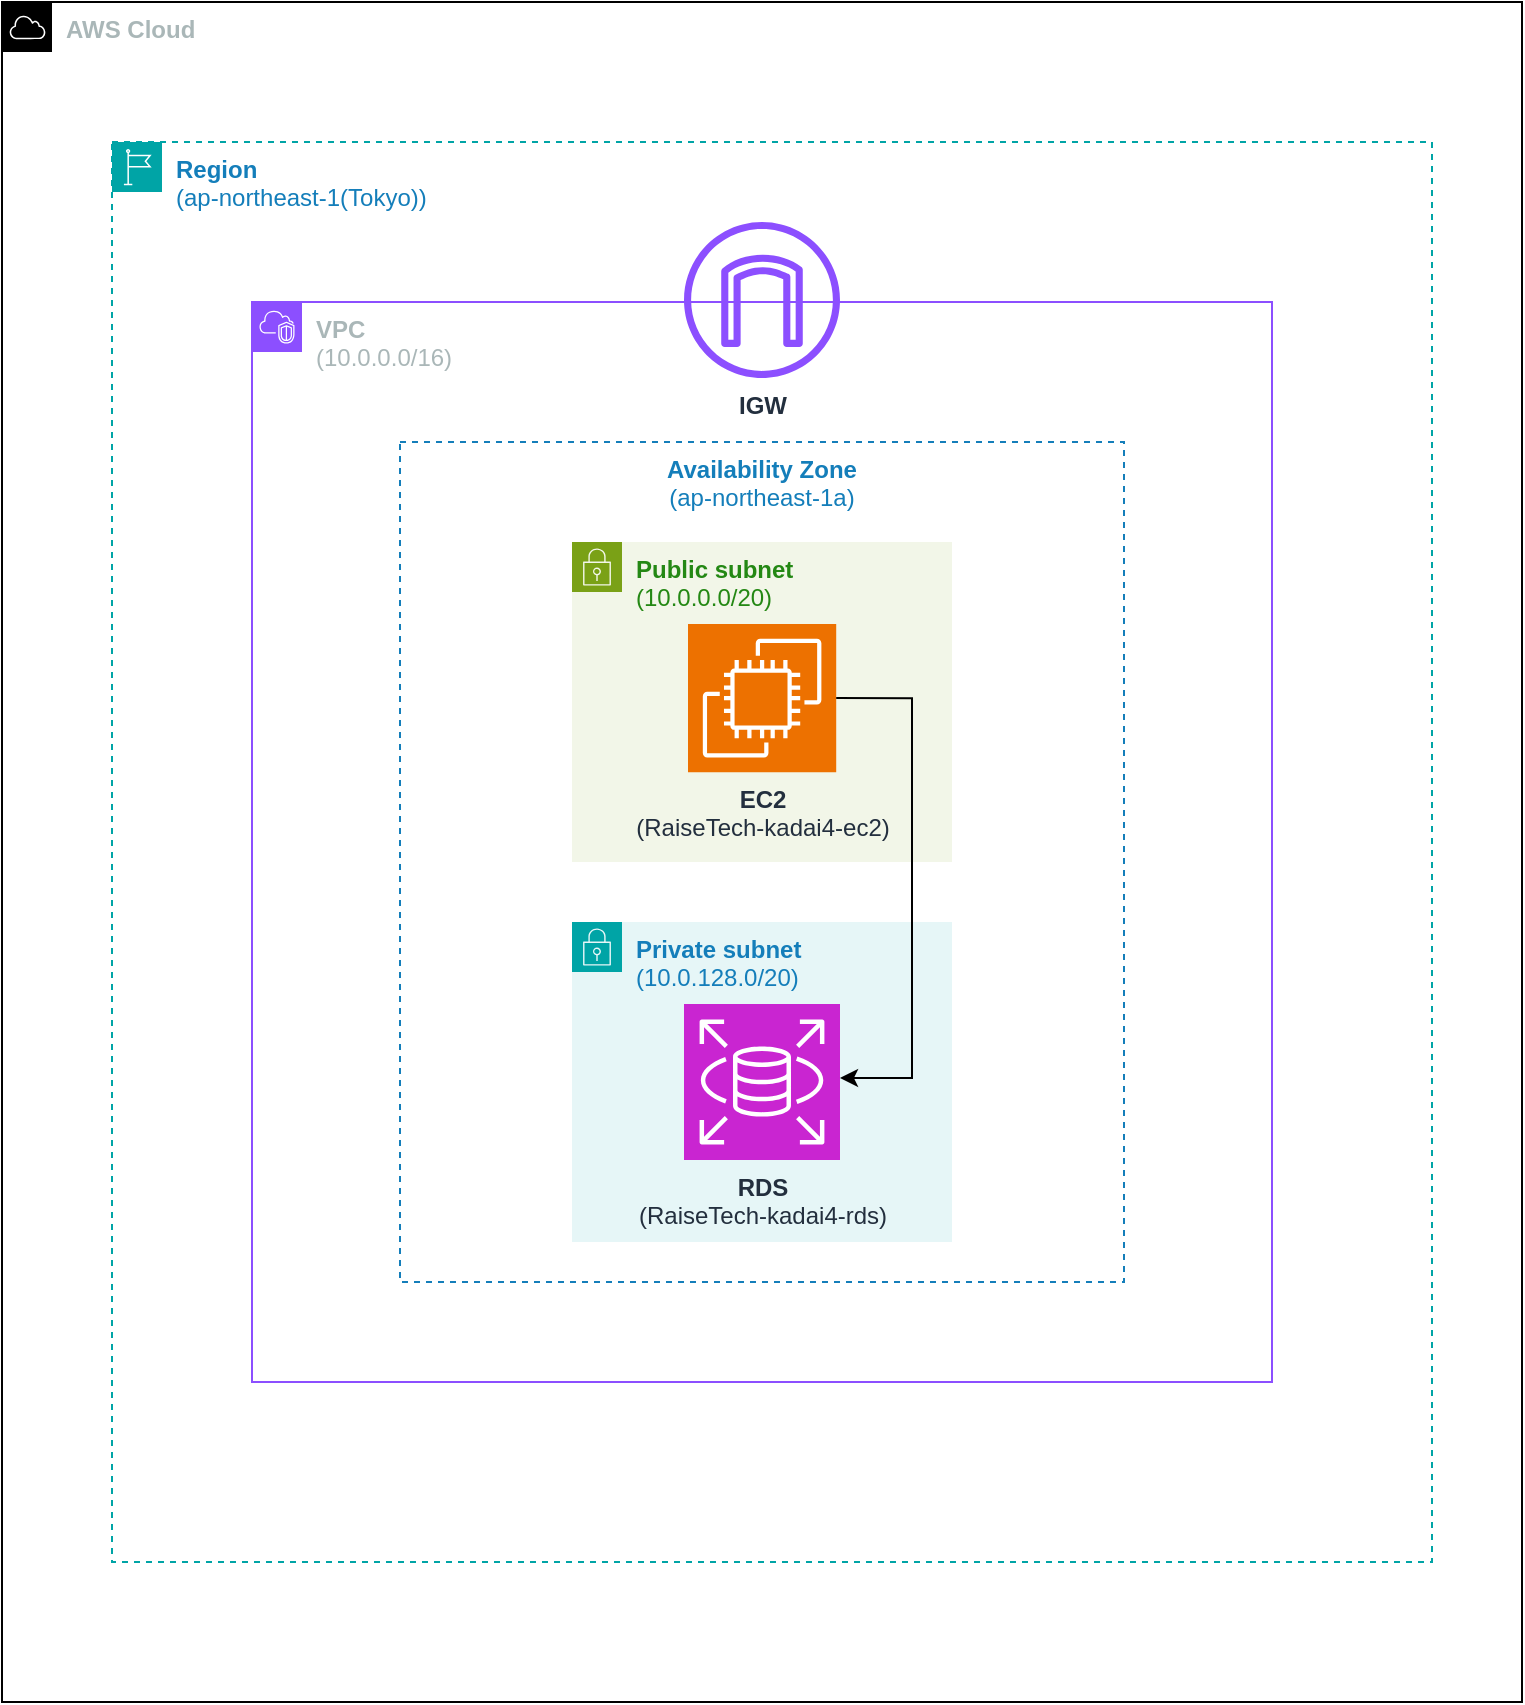 <mxfile version="24.4.8" type="device">
  <diagram name="ページ1" id="aVvMI3Au1bcrZc1WGVLj">
    <mxGraphModel dx="1134" dy="853" grid="1" gridSize="10" guides="1" tooltips="1" connect="1" arrows="1" fold="1" page="1" pageScale="1" pageWidth="1169" pageHeight="1654" math="0" shadow="0">
      <root>
        <mxCell id="0" />
        <mxCell id="1" parent="0" />
        <mxCell id="JP5ZXMJ7knnwvwXOP-VK-32" value="&lt;b&gt;AWS Cloud&lt;/b&gt;" style="sketch=0;outlineConnect=0;gradientColor=none;html=1;whiteSpace=wrap;fontSize=12;fontStyle=0;shape=mxgraph.aws4.group;grIcon=mxgraph.aws4.group_aws_cloud;strokeColor=#000000;fillColor=none;verticalAlign=top;align=left;spacingLeft=30;fontColor=#AAB7B8;dashed=0;container=0;" parent="1" vertex="1">
          <mxGeometry x="205" y="350" width="760" height="850" as="geometry" />
        </mxCell>
        <mxCell id="JP5ZXMJ7knnwvwXOP-VK-31" value="&lt;b&gt;IGW&lt;/b&gt;" style="sketch=0;outlineConnect=0;fontColor=#232F3E;gradientColor=none;fillColor=#8C4FFF;strokeColor=none;dashed=0;verticalLabelPosition=bottom;verticalAlign=top;align=center;html=1;fontSize=12;fontStyle=0;aspect=fixed;pointerEvents=1;shape=mxgraph.aws4.internet_gateway;container=0;" parent="1" vertex="1">
          <mxGeometry x="546" y="460" width="78" height="78" as="geometry" />
        </mxCell>
        <mxCell id="JP5ZXMJ7knnwvwXOP-VK-1" value="&lt;b&gt;Availability Zone&lt;/b&gt;&lt;div&gt;(ap-northeast-1a)&lt;/div&gt;" style="fillColor=none;strokeColor=#147EBA;dashed=1;verticalAlign=top;fontStyle=0;fontColor=#147EBA;whiteSpace=wrap;html=1;container=0;" parent="1" vertex="1">
          <mxGeometry x="404" y="570" width="362" height="420" as="geometry" />
        </mxCell>
        <mxCell id="JP5ZXMJ7knnwvwXOP-VK-21" style="edgeStyle=orthogonalEdgeStyle;rounded=0;orthogonalLoop=1;jettySize=auto;html=1;exitX=0.5;exitY=1;exitDx=0;exitDy=0;" parent="1" source="JP5ZXMJ7knnwvwXOP-VK-1" target="JP5ZXMJ7knnwvwXOP-VK-1" edge="1">
          <mxGeometry relative="1" as="geometry" />
        </mxCell>
        <mxCell id="JP5ZXMJ7knnwvwXOP-VK-3" value="&lt;b&gt;Public subnet&lt;/b&gt;&lt;div&gt;(10.0.0.0/20)&lt;br&gt;&lt;/div&gt;" style="points=[[0,0],[0.25,0],[0.5,0],[0.75,0],[1,0],[1,0.25],[1,0.5],[1,0.75],[1,1],[0.75,1],[0.5,1],[0.25,1],[0,1],[0,0.75],[0,0.5],[0,0.25]];outlineConnect=0;gradientColor=none;html=1;whiteSpace=wrap;fontSize=12;fontStyle=0;container=0;pointerEvents=0;collapsible=0;recursiveResize=0;shape=mxgraph.aws4.group;grIcon=mxgraph.aws4.group_security_group;grStroke=0;strokeColor=#7AA116;fillColor=#F2F6E8;verticalAlign=top;align=left;spacingLeft=30;fontColor=#248814;dashed=0;" parent="1" vertex="1">
          <mxGeometry x="490" y="620" width="190" height="160" as="geometry" />
        </mxCell>
        <mxCell id="JP5ZXMJ7knnwvwXOP-VK-6" value="&lt;b&gt;EC2&lt;/b&gt;&lt;br&gt;(RaiseTech-kadai4-ec2)" style="sketch=0;points=[[0,0,0],[0.25,0,0],[0.5,0,0],[0.75,0,0],[1,0,0],[0,1,0],[0.25,1,0],[0.5,1,0],[0.75,1,0],[1,1,0],[0,0.25,0],[0,0.5,0],[0,0.75,0],[1,0.25,0],[1,0.5,0],[1,0.75,0]];outlineConnect=0;fontColor=#232F3E;fillColor=#ED7100;strokeColor=#ffffff;dashed=0;verticalLabelPosition=bottom;verticalAlign=top;align=center;html=1;fontSize=12;fontStyle=0;aspect=fixed;shape=mxgraph.aws4.resourceIcon;resIcon=mxgraph.aws4.ec2;container=0;" parent="1" vertex="1">
          <mxGeometry x="548" y="661" width="74.1" height="74.1" as="geometry" />
        </mxCell>
        <mxCell id="JP5ZXMJ7knnwvwXOP-VK-5" value="&lt;b&gt;Private subnet&lt;/b&gt;&lt;div&gt;(&lt;span style=&quot;background-color: initial;&quot;&gt;10.0.128.0/20&lt;/span&gt;&lt;span style=&quot;background-color: initial;&quot;&gt;)&lt;/span&gt;&lt;/div&gt;" style="points=[[0,0],[0.25,0],[0.5,0],[0.75,0],[1,0],[1,0.25],[1,0.5],[1,0.75],[1,1],[0.75,1],[0.5,1],[0.25,1],[0,1],[0,0.75],[0,0.5],[0,0.25]];outlineConnect=0;gradientColor=none;html=1;whiteSpace=wrap;fontSize=12;fontStyle=0;container=0;pointerEvents=0;collapsible=0;recursiveResize=0;shape=mxgraph.aws4.group;grIcon=mxgraph.aws4.group_security_group;grStroke=0;strokeColor=#00A4A6;fillColor=#E6F6F7;verticalAlign=top;align=left;spacingLeft=30;fontColor=#147EBA;dashed=0;" parent="1" vertex="1">
          <mxGeometry x="490" y="810" width="190" height="160" as="geometry" />
        </mxCell>
        <mxCell id="JP5ZXMJ7knnwvwXOP-VK-26" style="edgeStyle=orthogonalEdgeStyle;rounded=0;orthogonalLoop=1;jettySize=auto;html=1;exitX=1;exitY=0.5;exitDx=0;exitDy=0;exitPerimeter=0;" parent="1" source="JP5ZXMJ7knnwvwXOP-VK-6" target="Tjaz7qaAyafSNyBdZk1K-1" edge="1">
          <mxGeometry relative="1" as="geometry">
            <Array as="points">
              <mxPoint x="660" y="698" />
              <mxPoint x="660" y="888" />
            </Array>
            <mxPoint x="622.05" y="888.05" as="targetPoint" />
          </mxGeometry>
        </mxCell>
        <mxCell id="qAfsX7npWEshNcg0VD70-1" value="&lt;b&gt;Region&lt;/b&gt;&lt;br&gt;(ap-northeast-1(Tokyo))" style="points=[[0,0],[0.25,0],[0.5,0],[0.75,0],[1,0],[1,0.25],[1,0.5],[1,0.75],[1,1],[0.75,1],[0.5,1],[0.25,1],[0,1],[0,0.75],[0,0.5],[0,0.25]];outlineConnect=0;gradientColor=none;html=1;whiteSpace=wrap;fontSize=12;fontStyle=0;container=1;pointerEvents=0;collapsible=0;recursiveResize=0;shape=mxgraph.aws4.group;grIcon=mxgraph.aws4.group_region;strokeColor=#00A4A6;fillColor=none;verticalAlign=top;align=left;spacingLeft=30;fontColor=#147EBA;dashed=1;" parent="1" vertex="1">
          <mxGeometry x="260" y="420" width="660" height="710" as="geometry" />
        </mxCell>
        <mxCell id="Tjaz7qaAyafSNyBdZk1K-2" value="&lt;b&gt;VPC&lt;/b&gt;&lt;br&gt;(10.0.0.0/16)" style="points=[[0,0],[0.25,0],[0.5,0],[0.75,0],[1,0],[1,0.25],[1,0.5],[1,0.75],[1,1],[0.75,1],[0.5,1],[0.25,1],[0,1],[0,0.75],[0,0.5],[0,0.25]];outlineConnect=0;gradientColor=none;html=1;whiteSpace=wrap;fontSize=12;fontStyle=0;container=1;pointerEvents=0;collapsible=0;recursiveResize=0;shape=mxgraph.aws4.group;grIcon=mxgraph.aws4.group_vpc2;strokeColor=#8C4FFF;fillColor=none;verticalAlign=top;align=left;spacingLeft=30;fontColor=#AAB7B8;dashed=0;" vertex="1" parent="qAfsX7npWEshNcg0VD70-1">
          <mxGeometry x="70" y="80" width="510" height="540" as="geometry" />
        </mxCell>
        <mxCell id="Tjaz7qaAyafSNyBdZk1K-1" value="&lt;b&gt;RDS&lt;/b&gt;&lt;br&gt;(RaiseTech-kadai4-rds)" style="sketch=0;points=[[0,0,0],[0.25,0,0],[0.5,0,0],[0.75,0,0],[1,0,0],[0,1,0],[0.25,1,0],[0.5,1,0],[0.75,1,0],[1,1,0],[0,0.25,0],[0,0.5,0],[0,0.75,0],[1,0.25,0],[1,0.5,0],[1,0.75,0]];outlineConnect=0;fontColor=#232F3E;fillColor=#C925D1;strokeColor=#ffffff;dashed=0;verticalLabelPosition=bottom;verticalAlign=top;align=center;html=1;fontSize=12;fontStyle=0;aspect=fixed;shape=mxgraph.aws4.resourceIcon;resIcon=mxgraph.aws4.rds;" vertex="1" parent="1">
          <mxGeometry x="546" y="851" width="78" height="78" as="geometry" />
        </mxCell>
      </root>
    </mxGraphModel>
  </diagram>
</mxfile>
